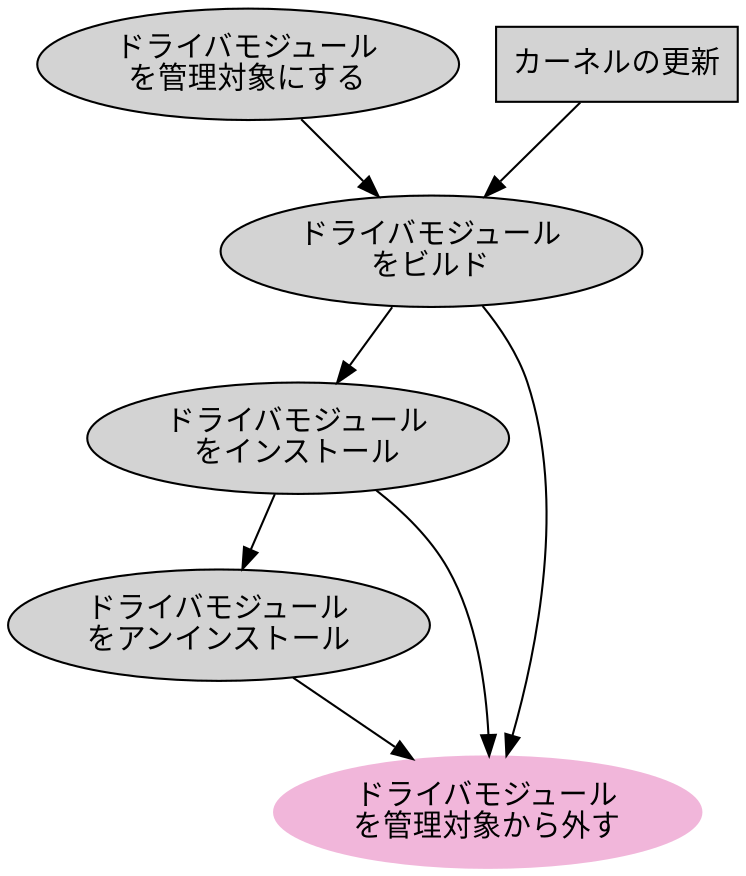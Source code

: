 // dot dkms0.dot -T png > dkms0.png
// dot dkms0.dot -T dkms0.eps
digraph structure {

node [style=filled  colorscheme=piyg9];

add [label="ドライバモジュール\nを管理対象にする"]
build [label="ドライバモジュール\nをビルド"]
install [label="ドライバモジュール\nをインストール"]
uninstall [label="ドライバモジュール\nをアンインストール"]
remove [label="ドライバモジュール\nを管理対象から外す", color=3]

trigger [shape = box, label="カーネルの更新"]

trigger -> build ;
build -> remove ;
install -> remove ;
add -> build -> install -> uninstall -> remove;
}
